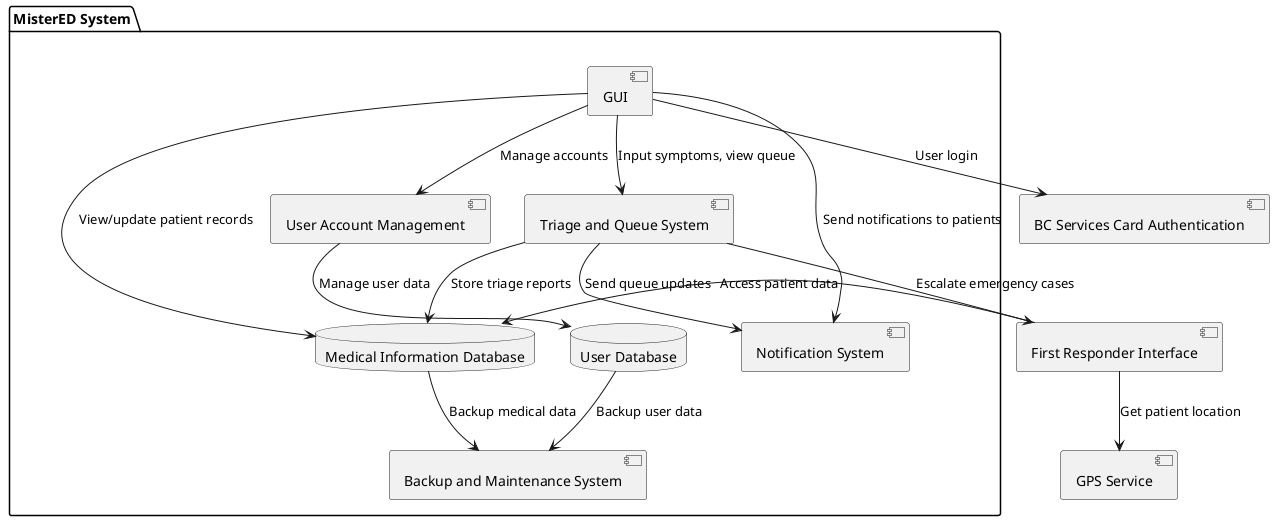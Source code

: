 @startuml
package "MisterED System" {
    [GUI] as UI
    [Triage and Queue System] as Triage
    database "Medical Information Database" as DB
    database "User Database" as UserDB
    [Notification System] as Notify
    [User Account Management] as AccountMgmt
    [Backup and Maintenance System] as Backup
}

[BC Services Card Authentication] as Auth
[First Responder Interface] as FirstResponder
[GPS Service] as GPS

UI --> Auth : "User login"
UI --> Triage : "Input symptoms, view queue"
UI --> Notify : "Send notifications to patients"
UI --> DB : "View/update patient records"
UI --> AccountMgmt : "Manage accounts"
Triage --> DB : "Store triage reports"
Triage --> Notify : "Send queue updates"
Triage --> FirstResponder : "Escalate emergency cases"
FirstResponder --> DB : "Access patient data"
FirstResponder --> GPS : "Get patient location"
AccountMgmt --> UserDB : "Manage user data"
DB --> Backup : "Backup medical data"
UserDB --> Backup : "Backup user data"

@enduml
